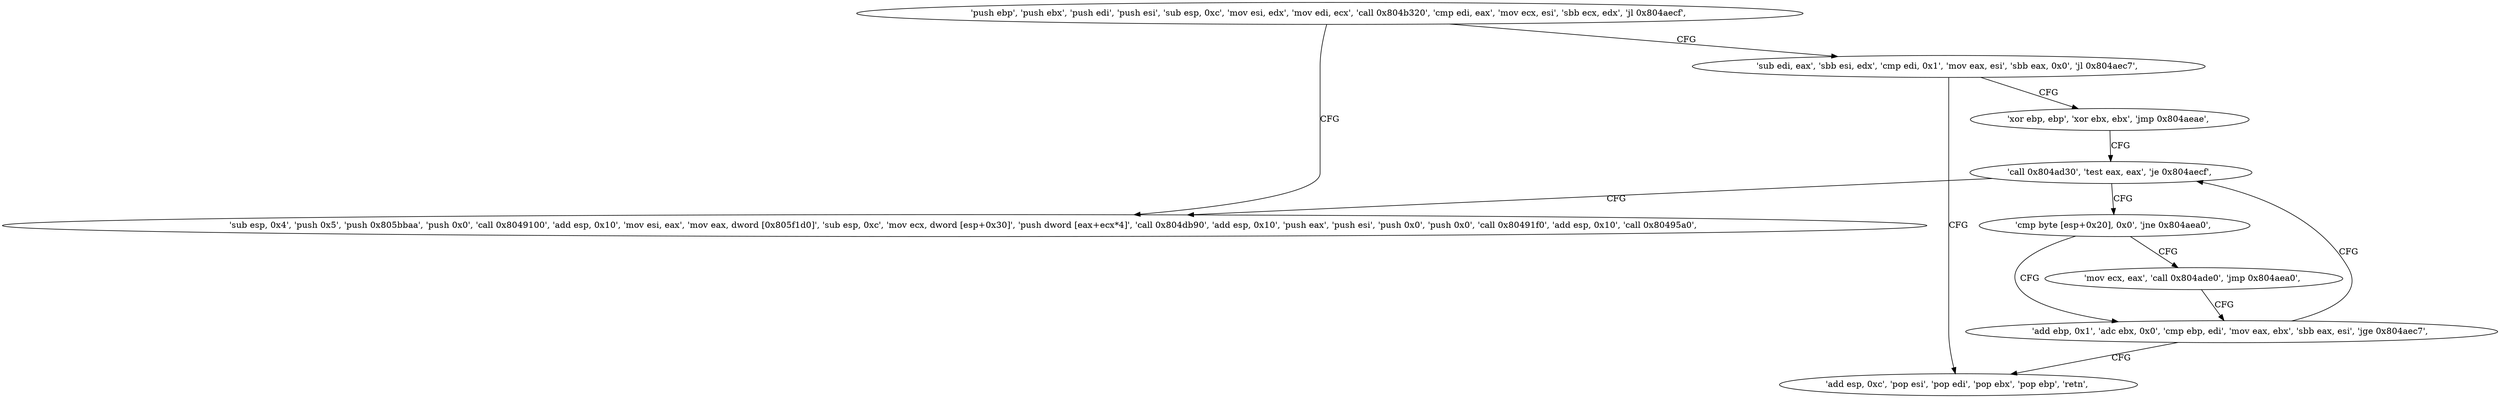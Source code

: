 digraph "func" {
"134524528" [label = "'push ebp', 'push ebx', 'push edi', 'push esi', 'sub esp, 0xc', 'mov esi, edx', 'mov edi, ecx', 'call 0x804b320', 'cmp edi, eax', 'mov ecx, esi', 'sbb ecx, edx', 'jl 0x804aecf', " ]
"134524623" [label = "'sub esp, 0x4', 'push 0x5', 'push 0x805bbaa', 'push 0x0', 'call 0x8049100', 'add esp, 0x10', 'mov esi, eax', 'mov eax, dword [0x805f1d0]', 'sub esp, 0xc', 'mov ecx, dword [esp+0x30]', 'push dword [eax+ecx*4]', 'call 0x804db90', 'add esp, 0x10', 'push eax', 'push esi', 'push 0x0', 'push 0x0', 'call 0x80491f0', 'add esp, 0x10', 'call 0x80495a0', " ]
"134524552" [label = "'sub edi, eax', 'sbb esi, edx', 'cmp edi, 0x1', 'mov eax, esi', 'sbb eax, 0x0', 'jl 0x804aec7', " ]
"134524615" [label = "'add esp, 0xc', 'pop esi', 'pop edi', 'pop ebx', 'pop ebp', 'retn', " ]
"134524566" [label = "'xor ebp, ebp', 'xor ebx, ebx', 'jmp 0x804aeae', " ]
"134524590" [label = "'call 0x804ad30', 'test eax, eax', 'je 0x804aecf', " ]
"134524599" [label = "'cmp byte [esp+0x20], 0x0', 'jne 0x804aea0', " ]
"134524576" [label = "'add ebp, 0x1', 'adc ebx, 0x0', 'cmp ebp, edi', 'mov eax, ebx', 'sbb eax, esi', 'jge 0x804aec7', " ]
"134524606" [label = "'mov ecx, eax', 'call 0x804ade0', 'jmp 0x804aea0', " ]
"134524528" -> "134524623" [ label = "CFG" ]
"134524528" -> "134524552" [ label = "CFG" ]
"134524552" -> "134524615" [ label = "CFG" ]
"134524552" -> "134524566" [ label = "CFG" ]
"134524566" -> "134524590" [ label = "CFG" ]
"134524590" -> "134524623" [ label = "CFG" ]
"134524590" -> "134524599" [ label = "CFG" ]
"134524599" -> "134524576" [ label = "CFG" ]
"134524599" -> "134524606" [ label = "CFG" ]
"134524576" -> "134524615" [ label = "CFG" ]
"134524576" -> "134524590" [ label = "CFG" ]
"134524606" -> "134524576" [ label = "CFG" ]
}
